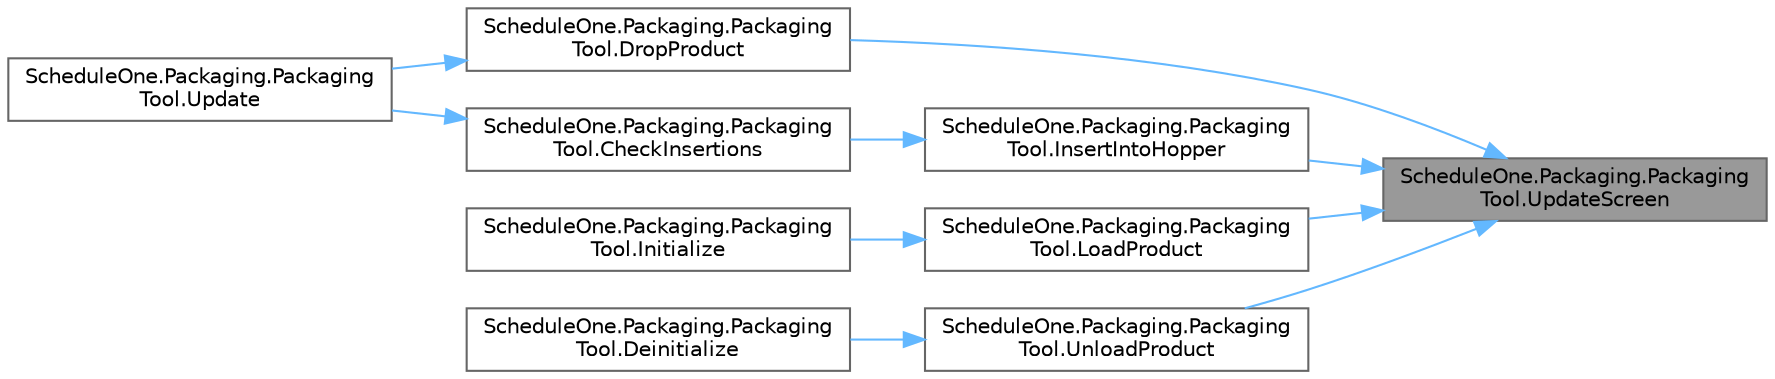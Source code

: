 digraph "ScheduleOne.Packaging.PackagingTool.UpdateScreen"
{
 // LATEX_PDF_SIZE
  bgcolor="transparent";
  edge [fontname=Helvetica,fontsize=10,labelfontname=Helvetica,labelfontsize=10];
  node [fontname=Helvetica,fontsize=10,shape=box,height=0.2,width=0.4];
  rankdir="RL";
  Node1 [id="Node000001",label="ScheduleOne.Packaging.Packaging\lTool.UpdateScreen",height=0.2,width=0.4,color="gray40", fillcolor="grey60", style="filled", fontcolor="black",tooltip=" "];
  Node1 -> Node2 [id="edge1_Node000001_Node000002",dir="back",color="steelblue1",style="solid",tooltip=" "];
  Node2 [id="Node000002",label="ScheduleOne.Packaging.Packaging\lTool.DropProduct",height=0.2,width=0.4,color="grey40", fillcolor="white", style="filled",URL="$class_schedule_one_1_1_packaging_1_1_packaging_tool.html#a11a152cd08fb8c6ecab7435e9c25d3d4",tooltip=" "];
  Node2 -> Node3 [id="edge2_Node000002_Node000003",dir="back",color="steelblue1",style="solid",tooltip=" "];
  Node3 [id="Node000003",label="ScheduleOne.Packaging.Packaging\lTool.Update",height=0.2,width=0.4,color="grey40", fillcolor="white", style="filled",URL="$class_schedule_one_1_1_packaging_1_1_packaging_tool.html#ac374c3e8a192077778fb39082f9eea67",tooltip=" "];
  Node1 -> Node4 [id="edge3_Node000001_Node000004",dir="back",color="steelblue1",style="solid",tooltip=" "];
  Node4 [id="Node000004",label="ScheduleOne.Packaging.Packaging\lTool.InsertIntoHopper",height=0.2,width=0.4,color="grey40", fillcolor="white", style="filled",URL="$class_schedule_one_1_1_packaging_1_1_packaging_tool.html#a20c3a8b0a43836c90653765dd70d0e5f",tooltip=" "];
  Node4 -> Node5 [id="edge4_Node000004_Node000005",dir="back",color="steelblue1",style="solid",tooltip=" "];
  Node5 [id="Node000005",label="ScheduleOne.Packaging.Packaging\lTool.CheckInsertions",height=0.2,width=0.4,color="grey40", fillcolor="white", style="filled",URL="$class_schedule_one_1_1_packaging_1_1_packaging_tool.html#a6cd74f6ea273c42c7576ee3bbc717c01",tooltip=" "];
  Node5 -> Node3 [id="edge5_Node000005_Node000003",dir="back",color="steelblue1",style="solid",tooltip=" "];
  Node1 -> Node6 [id="edge6_Node000001_Node000006",dir="back",color="steelblue1",style="solid",tooltip=" "];
  Node6 [id="Node000006",label="ScheduleOne.Packaging.Packaging\lTool.LoadProduct",height=0.2,width=0.4,color="grey40", fillcolor="white", style="filled",URL="$class_schedule_one_1_1_packaging_1_1_packaging_tool.html#a69f4ed73a68180197689ce83c35a1e76",tooltip=" "];
  Node6 -> Node7 [id="edge7_Node000006_Node000007",dir="back",color="steelblue1",style="solid",tooltip=" "];
  Node7 [id="Node000007",label="ScheduleOne.Packaging.Packaging\lTool.Initialize",height=0.2,width=0.4,color="grey40", fillcolor="white", style="filled",URL="$class_schedule_one_1_1_packaging_1_1_packaging_tool.html#a69c7d6d2c231583d4b54dbc913402ba9",tooltip=" "];
  Node1 -> Node8 [id="edge8_Node000001_Node000008",dir="back",color="steelblue1",style="solid",tooltip=" "];
  Node8 [id="Node000008",label="ScheduleOne.Packaging.Packaging\lTool.UnloadProduct",height=0.2,width=0.4,color="grey40", fillcolor="white", style="filled",URL="$class_schedule_one_1_1_packaging_1_1_packaging_tool.html#a5f5e72027001e68b4fab4af4c378b519",tooltip=" "];
  Node8 -> Node9 [id="edge9_Node000008_Node000009",dir="back",color="steelblue1",style="solid",tooltip=" "];
  Node9 [id="Node000009",label="ScheduleOne.Packaging.Packaging\lTool.Deinitialize",height=0.2,width=0.4,color="grey40", fillcolor="white", style="filled",URL="$class_schedule_one_1_1_packaging_1_1_packaging_tool.html#a21292fa27ca9c836ce8096d545fa09b4",tooltip=" "];
}

